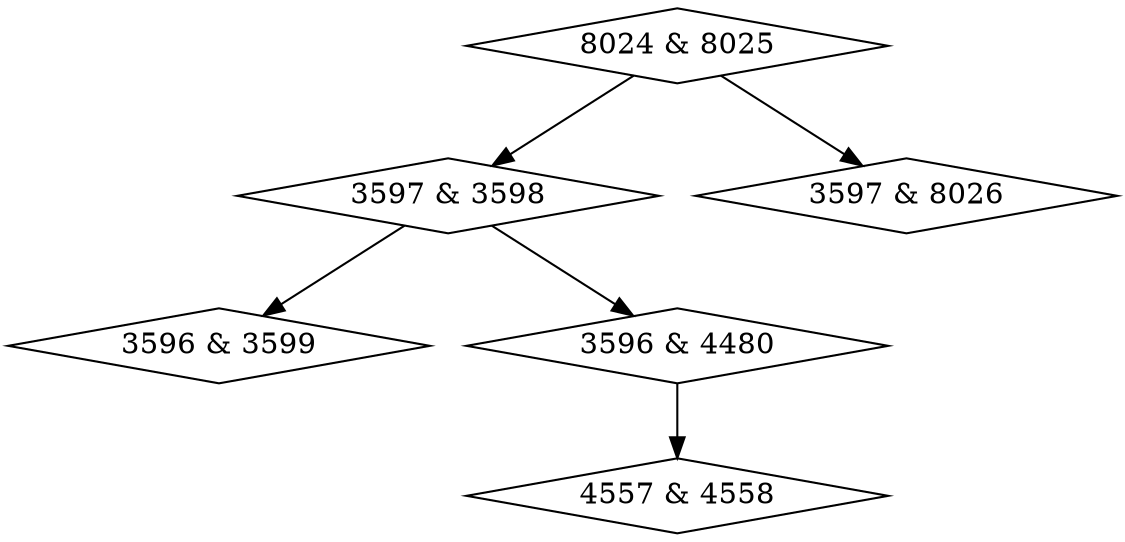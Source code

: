 digraph {
0 [label = "3596 & 3599", shape = diamond];
1 [label = "3596 & 4480", shape = diamond];
2 [label = "3597 & 3598", shape = diamond];
3 [label = "3597 & 8026", shape = diamond];
4 [label = "4557 & 4558", shape = diamond];
5 [label = "8024 & 8025", shape = diamond];
1->4;
2->0;
2->1;
5->2;
5->3;
}

